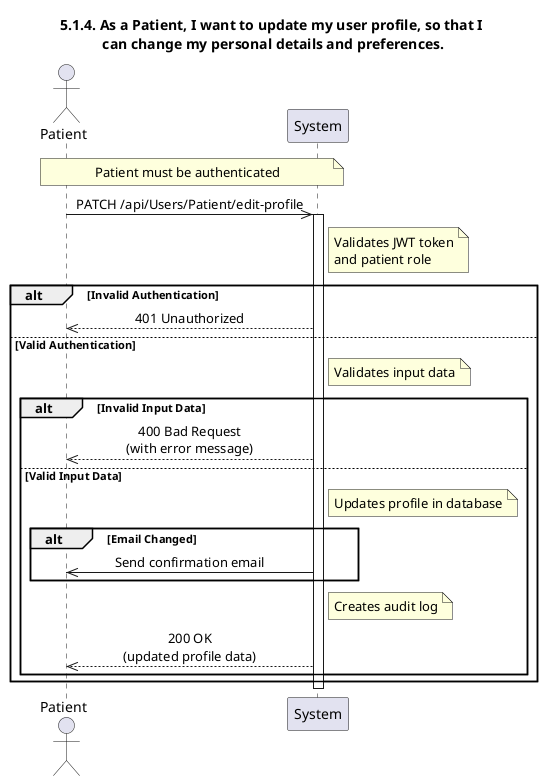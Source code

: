 @startuml
    skinparam sequenceMessageAlign center
    title 5.1.4. As a Patient, I want to update my user profile, so that I \ncan change my personal details and preferences.
    actor Patient
    participant System

    Note over Patient,System: Patient must be authenticated

    Patient->>System: PATCH /api/Users/Patient/edit-profile
    
    activate System
    Note right of System: Validates JWT token\nand patient role

    alt Invalid Authentication
        System-->>Patient: 401 Unauthorized
    else Valid Authentication
        Note right of System: Validates input data
        
        alt Invalid Input Data
            System-->>Patient: 400 Bad Request\n(with error message)
        else Valid Input Data
            Note right of System: Updates profile in database
            
            alt Email Changed
                System->>Patient: Send confirmation email
            end
            
            Note right of System: Creates audit log
            
            System-->>Patient: 200 OK\n(updated profile data)
        end
    end
    deactivate System
@enduml